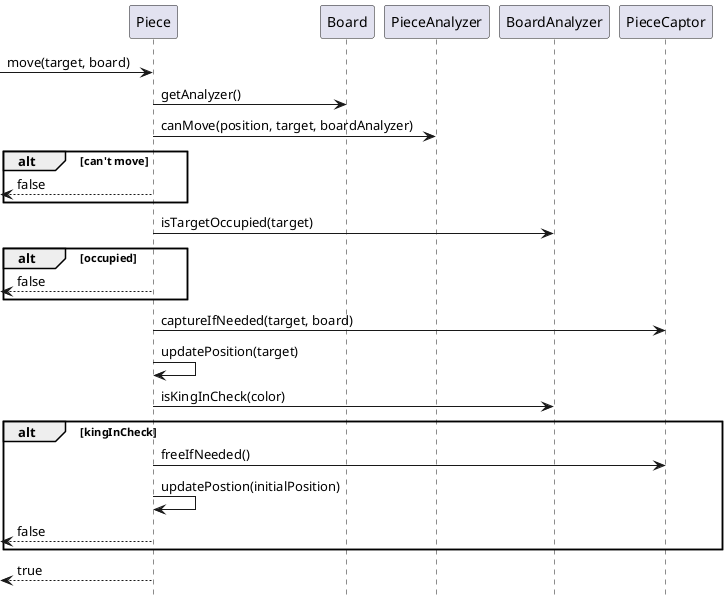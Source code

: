 @startuml

[-> Piece: move(target, board)

Piece -> Board: getAnalyzer()
Piece -> PieceAnalyzer: canMove(position, target, boardAnalyzer)
alt can't move
	Piece -->[: false
end

Piece -> BoardAnalyzer: isTargetOccupied(target)
alt occupied
	Piece -->[: false
end

Piece -> PieceCaptor: captureIfNeeded(target, board)
Piece -> Piece: updatePosition(target)
Piece -> BoardAnalyzer: isKingInCheck(color)
alt kingInCheck
	Piece -> PieceCaptor: freeIfNeeded()
	Piece -> Piece: updatePostion(initialPosition)
	Piece -->[: false
end

Piece -->[: true

hide footbox
@enduml